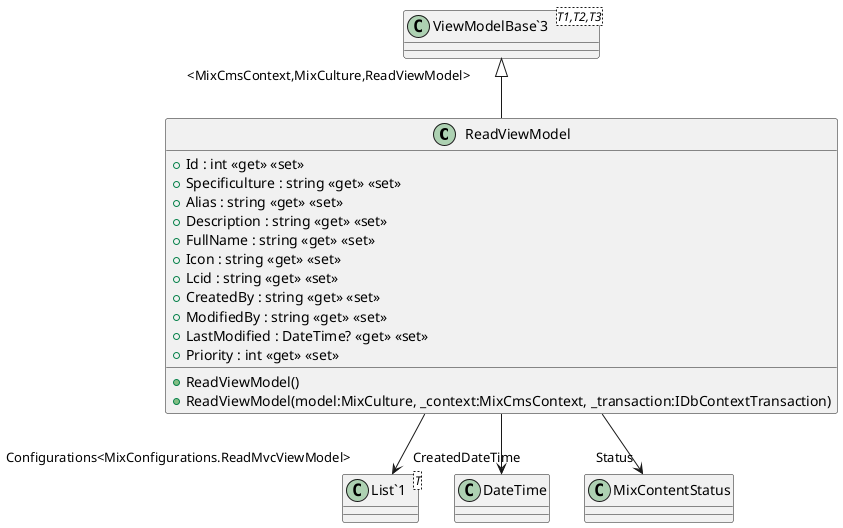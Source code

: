 @startuml
class ReadViewModel {
    + Id : int <<get>> <<set>>
    + Specificulture : string <<get>> <<set>>
    + Alias : string <<get>> <<set>>
    + Description : string <<get>> <<set>>
    + FullName : string <<get>> <<set>>
    + Icon : string <<get>> <<set>>
    + Lcid : string <<get>> <<set>>
    + CreatedBy : string <<get>> <<set>>
    + ModifiedBy : string <<get>> <<set>>
    + LastModified : DateTime? <<get>> <<set>>
    + Priority : int <<get>> <<set>>
    + ReadViewModel()
    + ReadViewModel(model:MixCulture, _context:MixCmsContext, _transaction:IDbContextTransaction)
}
class "ViewModelBase`3"<T1,T2,T3> {
}
class "List`1"<T> {
}
"ViewModelBase`3" "<MixCmsContext,MixCulture,ReadViewModel>" <|-- ReadViewModel
ReadViewModel --> "CreatedDateTime" DateTime
ReadViewModel --> "Status" MixContentStatus
ReadViewModel --> "Configurations<MixConfigurations.ReadMvcViewModel>" "List`1"
@enduml

